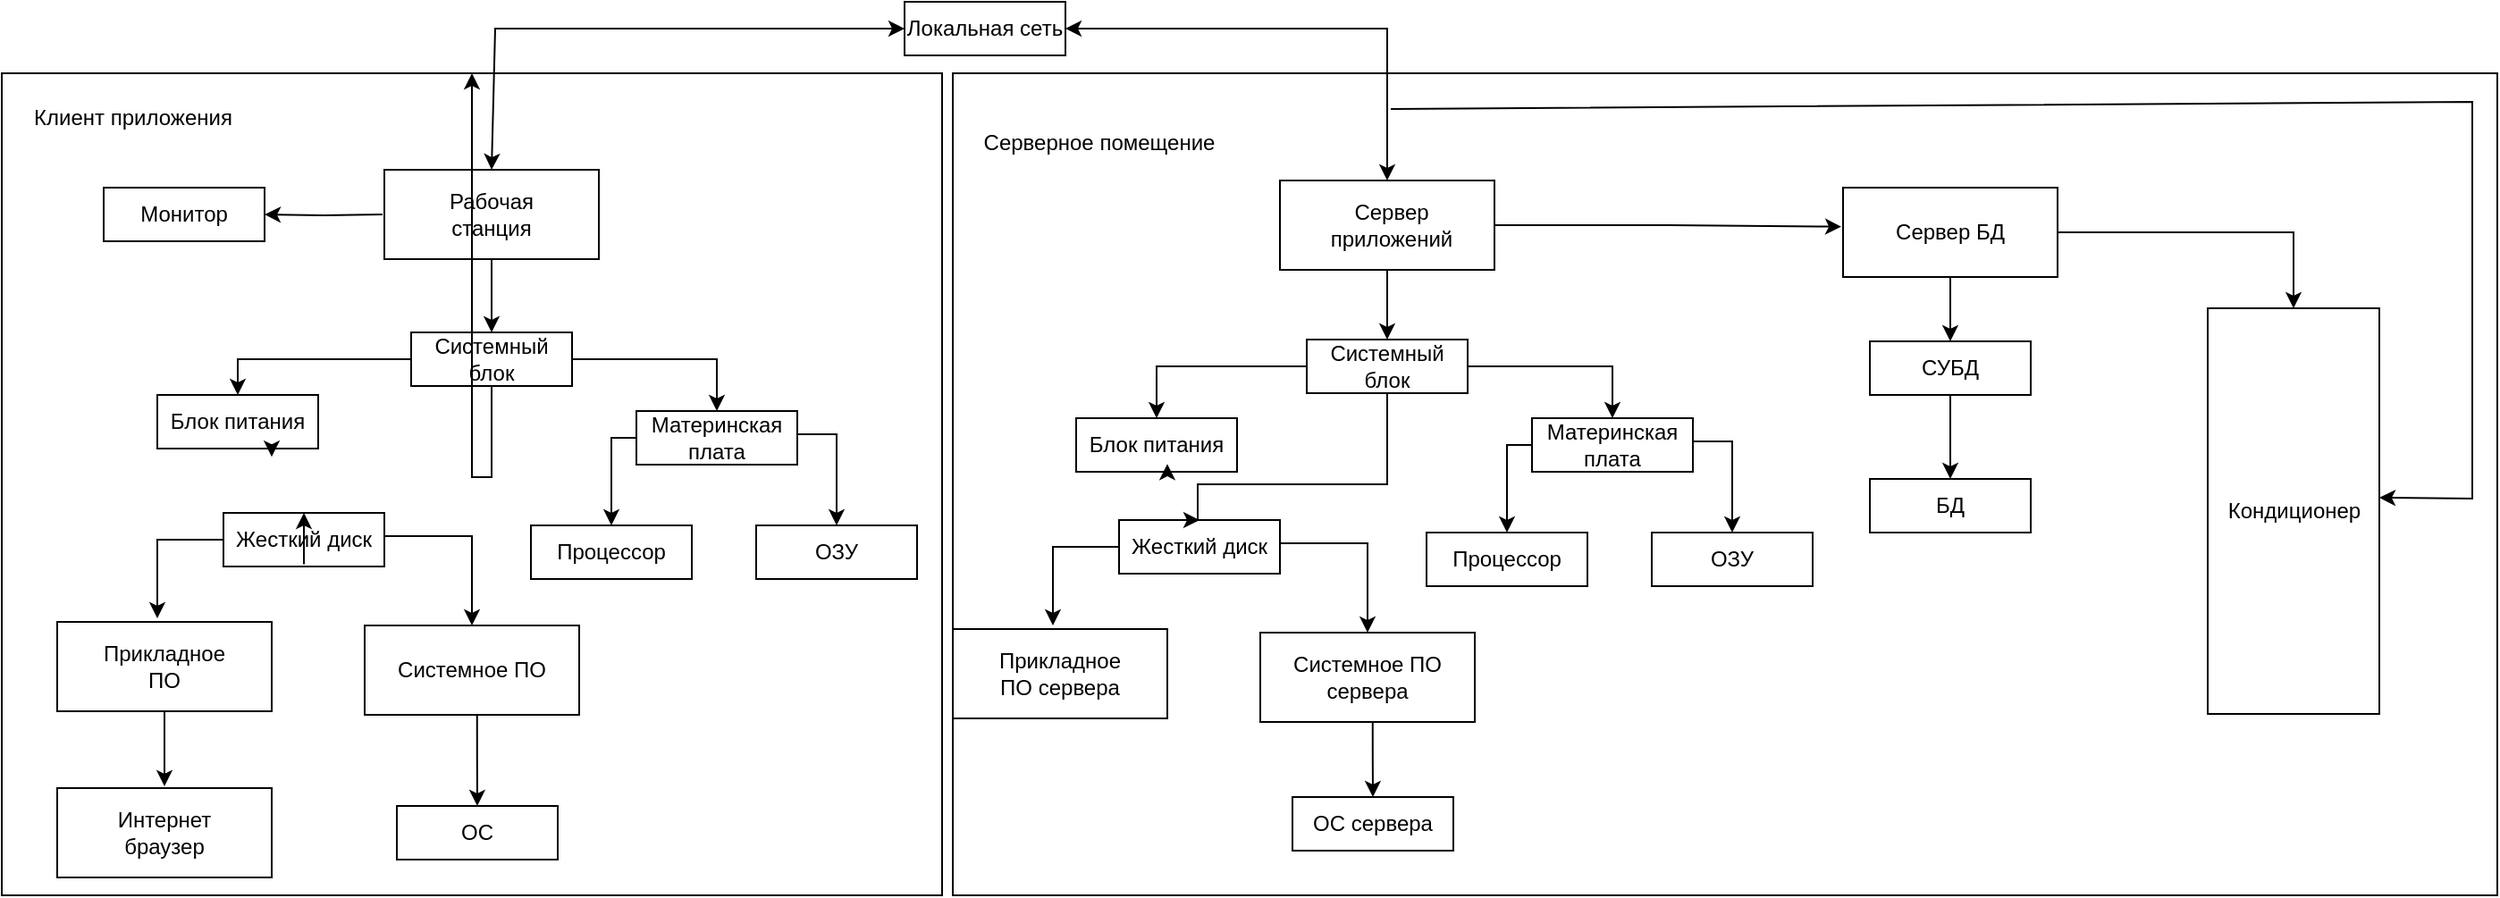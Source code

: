 <mxfile version="24.3.1" type="github">
  <diagram name="Страница — 1" id="SFzuSQNLW-bOwVATLUZI">
    <mxGraphModel dx="1195" dy="1111" grid="1" gridSize="10" guides="1" tooltips="1" connect="1" arrows="1" fold="1" page="1" pageScale="1" pageWidth="827" pageHeight="1169" math="0" shadow="0">
      <root>
        <mxCell id="0" />
        <mxCell id="1" parent="0" />
        <mxCell id="iW1d0NjDWljR0jhIMy1h-1" value="" style="rounded=0;whiteSpace=wrap;html=1;strokeColor=#000000;fillColor=none;fontColor=#000000;" vertex="1" parent="1">
          <mxGeometry x="874" y="630" width="120" height="50" as="geometry" />
        </mxCell>
        <mxCell id="iW1d0NjDWljR0jhIMy1h-2" value="&lt;font&gt;Интернет браузер&lt;/font&gt;" style="text;html=1;align=center;verticalAlign=middle;whiteSpace=wrap;rounded=0;strokeColor=none;fontColor=#000000;" vertex="1" parent="1">
          <mxGeometry x="889" y="640" width="90" height="30" as="geometry" />
        </mxCell>
        <mxCell id="iW1d0NjDWljR0jhIMy1h-3" value="" style="edgeStyle=orthogonalEdgeStyle;rounded=0;orthogonalLoop=1;jettySize=auto;html=1;strokeColor=#000000;fontColor=#000000;" edge="1" parent="1" source="iW1d0NjDWljR0jhIMy1h-4">
          <mxGeometry relative="1" as="geometry">
            <mxPoint x="934" y="629" as="targetPoint" />
          </mxGeometry>
        </mxCell>
        <mxCell id="iW1d0NjDWljR0jhIMy1h-4" value="" style="rounded=0;whiteSpace=wrap;html=1;strokeColor=#000000;fillColor=none;fontColor=#000000;" vertex="1" parent="1">
          <mxGeometry x="874" y="537" width="120" height="50" as="geometry" />
        </mxCell>
        <mxCell id="iW1d0NjDWljR0jhIMy1h-5" value="&lt;font&gt;Прикладное ПО&lt;/font&gt;" style="text;html=1;align=center;verticalAlign=middle;whiteSpace=wrap;rounded=0;strokeColor=none;fontColor=#000000;" vertex="1" parent="1">
          <mxGeometry x="889" y="547" width="90" height="30" as="geometry" />
        </mxCell>
        <mxCell id="iW1d0NjDWljR0jhIMy1h-6" value="" style="edgeStyle=orthogonalEdgeStyle;rounded=0;orthogonalLoop=1;jettySize=auto;html=1;strokeColor=#000000;fontColor=#000000;" edge="1" parent="1" source="iW1d0NjDWljR0jhIMy1h-7" target="iW1d0NjDWljR0jhIMy1h-29">
          <mxGeometry relative="1" as="geometry" />
        </mxCell>
        <mxCell id="iW1d0NjDWljR0jhIMy1h-7" value="" style="rounded=0;whiteSpace=wrap;html=1;strokeColor=#000000;fillColor=none;fontColor=#000000;" vertex="1" parent="1">
          <mxGeometry x="1057" y="284" width="120" height="50" as="geometry" />
        </mxCell>
        <mxCell id="iW1d0NjDWljR0jhIMy1h-8" value="" style="edgeStyle=orthogonalEdgeStyle;rounded=0;orthogonalLoop=1;jettySize=auto;html=1;strokeColor=#000000;fontColor=#000000;" edge="1" parent="1" target="iW1d0NjDWljR0jhIMy1h-73">
          <mxGeometry relative="1" as="geometry">
            <mxPoint x="1056" y="309" as="sourcePoint" />
          </mxGeometry>
        </mxCell>
        <mxCell id="iW1d0NjDWljR0jhIMy1h-9" value="&lt;font&gt;Рабочая станция&lt;/font&gt;" style="text;html=1;align=center;verticalAlign=middle;whiteSpace=wrap;rounded=0;strokeColor=none;fontColor=#000000;" vertex="1" parent="1">
          <mxGeometry x="1072" y="294" width="90" height="30" as="geometry" />
        </mxCell>
        <mxCell id="iW1d0NjDWljR0jhIMy1h-11" value="" style="rounded=0;whiteSpace=wrap;html=1;strokeColor=#000000;fillColor=none;fontColor=#000000;" vertex="1" parent="1">
          <mxGeometry x="1046" y="539" width="120" height="50" as="geometry" />
        </mxCell>
        <mxCell id="iW1d0NjDWljR0jhIMy1h-12" value="" style="edgeStyle=orthogonalEdgeStyle;rounded=0;orthogonalLoop=1;jettySize=auto;html=1;strokeColor=#000000;movable=1;resizable=1;rotatable=1;deletable=1;editable=1;locked=0;connectable=1;exitX=0.524;exitY=1.008;exitDx=0;exitDy=0;exitPerimeter=0;fontColor=#000000;" edge="1" parent="1" source="iW1d0NjDWljR0jhIMy1h-11" target="iW1d0NjDWljR0jhIMy1h-32">
          <mxGeometry relative="1" as="geometry">
            <mxPoint x="1112" y="590" as="sourcePoint" />
            <Array as="points" />
          </mxGeometry>
        </mxCell>
        <mxCell id="iW1d0NjDWljR0jhIMy1h-13" value="&lt;font&gt;Системное ПО&lt;/font&gt;" style="text;html=1;align=center;verticalAlign=middle;whiteSpace=wrap;rounded=0;strokeColor=none;fontColor=#000000;" vertex="1" parent="1">
          <mxGeometry x="1061" y="549" width="90" height="30" as="geometry" />
        </mxCell>
        <mxCell id="iW1d0NjDWljR0jhIMy1h-14" value="" style="edgeStyle=orthogonalEdgeStyle;rounded=0;orthogonalLoop=1;jettySize=auto;html=1;strokeColor=#000000;exitX=1;exitY=0.5;exitDx=0;exitDy=0;startArrow=classic;startFill=1;fontColor=#000000;" edge="1" parent="1" source="iW1d0NjDWljR0jhIMy1h-15" target="iW1d0NjDWljR0jhIMy1h-18">
          <mxGeometry relative="1" as="geometry">
            <mxPoint x="1520.077" y="220" as="sourcePoint" />
          </mxGeometry>
        </mxCell>
        <mxCell id="iW1d0NjDWljR0jhIMy1h-15" value="&lt;font&gt;Локальная сеть&lt;/font&gt;" style="text;html=1;align=center;verticalAlign=middle;whiteSpace=wrap;rounded=0;strokeColor=#000000;fontColor=#000000;" vertex="1" parent="1">
          <mxGeometry x="1348" y="190" width="90" height="30" as="geometry" />
        </mxCell>
        <mxCell id="iW1d0NjDWljR0jhIMy1h-16" value="" style="edgeStyle=orthogonalEdgeStyle;rounded=0;orthogonalLoop=1;jettySize=auto;html=1;strokeColor=#000000;fontColor=#000000;" edge="1" parent="1" source="iW1d0NjDWljR0jhIMy1h-18" target="iW1d0NjDWljR0jhIMy1h-52">
          <mxGeometry relative="1" as="geometry" />
        </mxCell>
        <mxCell id="iW1d0NjDWljR0jhIMy1h-17" value="" style="edgeStyle=orthogonalEdgeStyle;rounded=0;orthogonalLoop=1;jettySize=auto;html=1;strokeColor=#000000;entryX=-0.008;entryY=0.437;entryDx=0;entryDy=0;entryPerimeter=0;fontColor=#000000;" edge="1" parent="1" source="iW1d0NjDWljR0jhIMy1h-18" target="iW1d0NjDWljR0jhIMy1h-21">
          <mxGeometry relative="1" as="geometry">
            <mxPoint x="1778" y="315" as="targetPoint" />
          </mxGeometry>
        </mxCell>
        <mxCell id="iW1d0NjDWljR0jhIMy1h-18" value="" style="rounded=0;whiteSpace=wrap;html=1;strokeColor=#000000;fillColor=none;fontColor=#000000;" vertex="1" parent="1">
          <mxGeometry x="1558" y="290" width="120" height="50" as="geometry" />
        </mxCell>
        <mxCell id="iW1d0NjDWljR0jhIMy1h-19" value="&lt;font&gt;Сервер приложений&lt;/font&gt;" style="text;html=1;align=center;verticalAlign=middle;whiteSpace=wrap;rounded=0;strokeColor=none;fontColor=#000000;" vertex="1" parent="1">
          <mxGeometry x="1573" y="300" width="95" height="30" as="geometry" />
        </mxCell>
        <mxCell id="iW1d0NjDWljR0jhIMy1h-20" value="" style="edgeStyle=orthogonalEdgeStyle;rounded=0;orthogonalLoop=1;jettySize=auto;html=1;strokeColor=#000000;fontColor=#000000;" edge="1" parent="1" source="iW1d0NjDWljR0jhIMy1h-21" target="iW1d0NjDWljR0jhIMy1h-25">
          <mxGeometry relative="1" as="geometry" />
        </mxCell>
        <mxCell id="iW1d0NjDWljR0jhIMy1h-21" value="" style="rounded=0;whiteSpace=wrap;html=1;strokeColor=#000000;fillColor=none;fontColor=#000000;" vertex="1" parent="1">
          <mxGeometry x="1873" y="294" width="120" height="50" as="geometry" />
        </mxCell>
        <mxCell id="iW1d0NjDWljR0jhIMy1h-22" value="&lt;font&gt;Сервер БД&lt;/font&gt;" style="text;html=1;align=center;verticalAlign=middle;whiteSpace=wrap;rounded=0;strokeColor=none;fontColor=#000000;" vertex="1" parent="1">
          <mxGeometry x="1888" y="304" width="90" height="30" as="geometry" />
        </mxCell>
        <mxCell id="iW1d0NjDWljR0jhIMy1h-23" value="&lt;font&gt;БД&lt;/font&gt;" style="text;html=1;align=center;verticalAlign=middle;whiteSpace=wrap;rounded=0;strokeColor=#000000;fontColor=#000000;" vertex="1" parent="1">
          <mxGeometry x="1888" y="457" width="90" height="30" as="geometry" />
        </mxCell>
        <mxCell id="iW1d0NjDWljR0jhIMy1h-24" value="" style="edgeStyle=orthogonalEdgeStyle;rounded=0;orthogonalLoop=1;jettySize=auto;html=1;strokeColor=#000000;fontColor=#000000;" edge="1" parent="1" source="iW1d0NjDWljR0jhIMy1h-25" target="iW1d0NjDWljR0jhIMy1h-23">
          <mxGeometry relative="1" as="geometry" />
        </mxCell>
        <mxCell id="iW1d0NjDWljR0jhIMy1h-25" value="&lt;font&gt;СУБД&lt;/font&gt;" style="text;html=1;align=center;verticalAlign=middle;whiteSpace=wrap;rounded=0;strokeColor=#000000;fontColor=#000000;" vertex="1" parent="1">
          <mxGeometry x="1888" y="380" width="90" height="30" as="geometry" />
        </mxCell>
        <mxCell id="iW1d0NjDWljR0jhIMy1h-26" value="" style="edgeStyle=orthogonalEdgeStyle;rounded=0;orthogonalLoop=1;jettySize=auto;html=1;strokeColor=#000000;fontColor=#000000;" edge="1" parent="1" source="iW1d0NjDWljR0jhIMy1h-29" target="iW1d0NjDWljR0jhIMy1h-31">
          <mxGeometry relative="1" as="geometry" />
        </mxCell>
        <mxCell id="iW1d0NjDWljR0jhIMy1h-27" value="" style="edgeStyle=orthogonalEdgeStyle;rounded=0;orthogonalLoop=1;jettySize=auto;html=1;strokeColor=#000000;fontColor=#000000;" edge="1" parent="1" source="iW1d0NjDWljR0jhIMy1h-29" target="iW1d0NjDWljR0jhIMy1h-39">
          <mxGeometry relative="1" as="geometry" />
        </mxCell>
        <mxCell id="iW1d0NjDWljR0jhIMy1h-28" value="" style="edgeStyle=orthogonalEdgeStyle;rounded=0;orthogonalLoop=1;jettySize=auto;html=1;entryX=0.5;entryY=0;entryDx=0;entryDy=0;strokeColor=#000000;fontColor=#000000;" edge="1" parent="1" source="iW1d0NjDWljR0jhIMy1h-65" target="iW1d0NjDWljR0jhIMy1h-36">
          <mxGeometry relative="1" as="geometry">
            <Array as="points">
              <mxPoint x="1011" y="456" />
              <mxPoint x="1011" y="476" />
            </Array>
          </mxGeometry>
        </mxCell>
        <mxCell id="iW1d0NjDWljR0jhIMy1h-29" value="&lt;font&gt;Системный блок&lt;/font&gt;" style="text;html=1;align=center;verticalAlign=middle;whiteSpace=wrap;rounded=0;strokeColor=#000000;fontColor=#000000;" vertex="1" parent="1">
          <mxGeometry x="1072" y="375" width="90" height="30" as="geometry" />
        </mxCell>
        <mxCell id="iW1d0NjDWljR0jhIMy1h-30" style="edgeStyle=orthogonalEdgeStyle;rounded=0;orthogonalLoop=1;jettySize=auto;html=1;exitX=0.5;exitY=1;exitDx=0;exitDy=0;strokeColor=#000000;fontColor=#000000;" edge="1" parent="1" source="iW1d0NjDWljR0jhIMy1h-31">
          <mxGeometry relative="1" as="geometry">
            <mxPoint x="994.0" y="444.6" as="targetPoint" />
          </mxGeometry>
        </mxCell>
        <mxCell id="iW1d0NjDWljR0jhIMy1h-31" value="&lt;font&gt;Блок питания&lt;/font&gt;" style="text;html=1;align=center;verticalAlign=middle;whiteSpace=wrap;rounded=0;strokeColor=#000000;fontColor=#000000;" vertex="1" parent="1">
          <mxGeometry x="930" y="410" width="90" height="30" as="geometry" />
        </mxCell>
        <mxCell id="iW1d0NjDWljR0jhIMy1h-32" value="&lt;font&gt;ОС&lt;/font&gt;" style="text;html=1;align=center;verticalAlign=middle;whiteSpace=wrap;rounded=0;strokeColor=#000000;fontColor=#000000;" vertex="1" parent="1">
          <mxGeometry x="1064" y="640" width="90" height="30" as="geometry" />
        </mxCell>
        <mxCell id="iW1d0NjDWljR0jhIMy1h-34" value="&lt;div&gt;&lt;br&gt;&lt;/div&gt;&lt;div&gt;&lt;br&gt;&lt;/div&gt;&lt;div&gt;&lt;br&gt;&lt;/div&gt;&lt;div&gt;&lt;br&gt;&lt;/div&gt;" style="edgeStyle=orthogonalEdgeStyle;rounded=0;orthogonalLoop=1;jettySize=auto;html=1;startArrow=none;startFill=0;strokeColor=#000000;fontColor=#000000;" edge="1" parent="1" source="iW1d0NjDWljR0jhIMy1h-36">
          <mxGeometry relative="1" as="geometry">
            <mxPoint x="930" y="535" as="targetPoint" />
            <Array as="points">
              <mxPoint x="930" y="491" />
              <mxPoint x="930" y="533" />
            </Array>
          </mxGeometry>
        </mxCell>
        <mxCell id="iW1d0NjDWljR0jhIMy1h-35" value="" style="edgeStyle=orthogonalEdgeStyle;rounded=0;orthogonalLoop=1;jettySize=auto;html=1;entryX=0.5;entryY=0;entryDx=0;entryDy=0;strokeColor=#000000;fontColor=#000000;" edge="1" parent="1" source="iW1d0NjDWljR0jhIMy1h-36" target="iW1d0NjDWljR0jhIMy1h-11">
          <mxGeometry relative="1" as="geometry">
            <Array as="points">
              <mxPoint x="1106" y="489" />
            </Array>
          </mxGeometry>
        </mxCell>
        <mxCell id="iW1d0NjDWljR0jhIMy1h-36" value="&lt;font&gt;Жесткий диск&lt;/font&gt;" style="text;html=1;align=center;verticalAlign=middle;whiteSpace=wrap;rounded=0;strokeColor=#000000;fontColor=#000000;" vertex="1" parent="1">
          <mxGeometry x="967" y="476" width="90" height="30" as="geometry" />
        </mxCell>
        <mxCell id="iW1d0NjDWljR0jhIMy1h-37" value="" style="edgeStyle=orthogonalEdgeStyle;rounded=0;orthogonalLoop=1;jettySize=auto;html=1;entryX=0.5;entryY=0;entryDx=0;entryDy=0;strokeColor=#000000;fontColor=#000000;" edge="1" parent="1" source="iW1d0NjDWljR0jhIMy1h-39" target="iW1d0NjDWljR0jhIMy1h-42">
          <mxGeometry relative="1" as="geometry">
            <Array as="points">
              <mxPoint x="1184" y="434" />
            </Array>
          </mxGeometry>
        </mxCell>
        <mxCell id="iW1d0NjDWljR0jhIMy1h-38" value="" style="edgeStyle=orthogonalEdgeStyle;rounded=0;orthogonalLoop=1;jettySize=auto;html=1;entryX=0.5;entryY=0;entryDx=0;entryDy=0;strokeColor=#000000;fontColor=#000000;" edge="1" parent="1" source="iW1d0NjDWljR0jhIMy1h-39" target="iW1d0NjDWljR0jhIMy1h-41">
          <mxGeometry relative="1" as="geometry">
            <mxPoint x="1373" y="434" as="targetPoint" />
            <Array as="points">
              <mxPoint x="1310" y="432" />
            </Array>
          </mxGeometry>
        </mxCell>
        <mxCell id="iW1d0NjDWljR0jhIMy1h-39" value="&lt;font&gt;Материнская плата&lt;/font&gt;" style="text;html=1;align=center;verticalAlign=middle;whiteSpace=wrap;rounded=0;strokeColor=#000000;fontColor=#000000;" vertex="1" parent="1">
          <mxGeometry x="1198" y="419" width="90" height="30" as="geometry" />
        </mxCell>
        <mxCell id="iW1d0NjDWljR0jhIMy1h-40" style="edgeStyle=orthogonalEdgeStyle;rounded=0;orthogonalLoop=1;jettySize=auto;html=1;exitX=0.5;exitY=1;exitDx=0;exitDy=0;strokeColor=#000000;fontColor=#000000;" edge="1" parent="1" source="iW1d0NjDWljR0jhIMy1h-25" target="iW1d0NjDWljR0jhIMy1h-25">
          <mxGeometry relative="1" as="geometry" />
        </mxCell>
        <mxCell id="iW1d0NjDWljR0jhIMy1h-41" value="&lt;font&gt;ОЗУ&lt;/font&gt;" style="text;html=1;align=center;verticalAlign=middle;whiteSpace=wrap;rounded=0;strokeColor=#000000;fontColor=#000000;" vertex="1" parent="1">
          <mxGeometry x="1265" y="483" width="90" height="30" as="geometry" />
        </mxCell>
        <mxCell id="iW1d0NjDWljR0jhIMy1h-42" value="&lt;font&gt;Процессор&lt;/font&gt;" style="text;html=1;align=center;verticalAlign=middle;whiteSpace=wrap;rounded=0;strokeColor=#000000;fontColor=#000000;" vertex="1" parent="1">
          <mxGeometry x="1139" y="483" width="90" height="30" as="geometry" />
        </mxCell>
        <mxCell id="iW1d0NjDWljR0jhIMy1h-43" value="" style="rounded=0;whiteSpace=wrap;html=1;strokeColor=#000000;fillColor=none;fontColor=#000000;" vertex="1" parent="1">
          <mxGeometry x="1375" y="541" width="120" height="50" as="geometry" />
        </mxCell>
        <mxCell id="iW1d0NjDWljR0jhIMy1h-44" value="&lt;font&gt;Прикладное ПО сервера&lt;/font&gt;" style="text;html=1;align=center;verticalAlign=middle;whiteSpace=wrap;rounded=0;strokeColor=none;fontColor=#000000;" vertex="1" parent="1">
          <mxGeometry x="1390" y="551" width="90" height="30" as="geometry" />
        </mxCell>
        <mxCell id="iW1d0NjDWljR0jhIMy1h-46" value="" style="rounded=0;whiteSpace=wrap;html=1;strokeColor=#000000;fillColor=none;fontColor=#000000;" vertex="1" parent="1">
          <mxGeometry x="1547" y="543" width="120" height="50" as="geometry" />
        </mxCell>
        <mxCell id="iW1d0NjDWljR0jhIMy1h-47" value="" style="edgeStyle=orthogonalEdgeStyle;rounded=0;orthogonalLoop=1;jettySize=auto;html=1;strokeColor=#000000;movable=1;resizable=1;rotatable=1;deletable=1;editable=1;locked=0;connectable=1;exitX=0.524;exitY=1.008;exitDx=0;exitDy=0;exitPerimeter=0;fontColor=#000000;" edge="1" parent="1" source="iW1d0NjDWljR0jhIMy1h-46" target="iW1d0NjDWljR0jhIMy1h-55">
          <mxGeometry relative="1" as="geometry">
            <mxPoint x="1613" y="594" as="sourcePoint" />
            <Array as="points" />
          </mxGeometry>
        </mxCell>
        <mxCell id="iW1d0NjDWljR0jhIMy1h-48" value="&lt;font&gt;Системное ПО сервера&lt;/font&gt;" style="text;html=1;align=center;verticalAlign=middle;whiteSpace=wrap;rounded=0;strokeColor=none;fontColor=#000000;" vertex="1" parent="1">
          <mxGeometry x="1562" y="553" width="90" height="30" as="geometry" />
        </mxCell>
        <mxCell id="iW1d0NjDWljR0jhIMy1h-49" value="" style="edgeStyle=orthogonalEdgeStyle;rounded=0;orthogonalLoop=1;jettySize=auto;html=1;strokeColor=#000000;fontColor=#000000;" edge="1" parent="1" source="iW1d0NjDWljR0jhIMy1h-52" target="iW1d0NjDWljR0jhIMy1h-54">
          <mxGeometry relative="1" as="geometry" />
        </mxCell>
        <mxCell id="iW1d0NjDWljR0jhIMy1h-50" value="" style="edgeStyle=orthogonalEdgeStyle;rounded=0;orthogonalLoop=1;jettySize=auto;html=1;strokeColor=#000000;fontColor=#000000;" edge="1" parent="1" source="iW1d0NjDWljR0jhIMy1h-52" target="iW1d0NjDWljR0jhIMy1h-62">
          <mxGeometry relative="1" as="geometry" />
        </mxCell>
        <mxCell id="iW1d0NjDWljR0jhIMy1h-51" value="" style="edgeStyle=orthogonalEdgeStyle;rounded=0;orthogonalLoop=1;jettySize=auto;html=1;entryX=0.5;entryY=0;entryDx=0;entryDy=0;strokeColor=#000000;fontColor=#000000;" edge="1" parent="1" source="iW1d0NjDWljR0jhIMy1h-52" target="iW1d0NjDWljR0jhIMy1h-59">
          <mxGeometry relative="1" as="geometry">
            <Array as="points">
              <mxPoint x="1618" y="460" />
              <mxPoint x="1512" y="460" />
              <mxPoint x="1512" y="480" />
            </Array>
          </mxGeometry>
        </mxCell>
        <mxCell id="iW1d0NjDWljR0jhIMy1h-52" value="&lt;font&gt;Системный блок&lt;/font&gt;" style="text;html=1;align=center;verticalAlign=middle;whiteSpace=wrap;rounded=0;strokeColor=#000000;fontColor=#000000;" vertex="1" parent="1">
          <mxGeometry x="1573" y="379" width="90" height="30" as="geometry" />
        </mxCell>
        <mxCell id="iW1d0NjDWljR0jhIMy1h-53" style="edgeStyle=orthogonalEdgeStyle;rounded=0;orthogonalLoop=1;jettySize=auto;html=1;exitX=0.5;exitY=1;exitDx=0;exitDy=0;strokeColor=#000000;fontColor=#000000;" edge="1" parent="1" source="iW1d0NjDWljR0jhIMy1h-54">
          <mxGeometry relative="1" as="geometry">
            <mxPoint x="1495.0" y="448.6" as="targetPoint" />
          </mxGeometry>
        </mxCell>
        <mxCell id="iW1d0NjDWljR0jhIMy1h-54" value="&lt;font&gt;Блок питания&lt;/font&gt;" style="text;html=1;align=center;verticalAlign=middle;whiteSpace=wrap;rounded=0;strokeColor=#000000;fontColor=#000000;" vertex="1" parent="1">
          <mxGeometry x="1444" y="423" width="90" height="30" as="geometry" />
        </mxCell>
        <mxCell id="iW1d0NjDWljR0jhIMy1h-55" value="&lt;font&gt;ОС сервера&lt;/font&gt;" style="text;html=1;align=center;verticalAlign=middle;whiteSpace=wrap;rounded=0;strokeColor=#000000;fontColor=#000000;" vertex="1" parent="1">
          <mxGeometry x="1565" y="635" width="90" height="30" as="geometry" />
        </mxCell>
        <mxCell id="iW1d0NjDWljR0jhIMy1h-57" value="&lt;div&gt;&lt;br&gt;&lt;/div&gt;&lt;div&gt;&lt;br&gt;&lt;/div&gt;&lt;div&gt;&lt;br&gt;&lt;/div&gt;&lt;div&gt;&lt;br&gt;&lt;/div&gt;" style="edgeStyle=orthogonalEdgeStyle;rounded=0;orthogonalLoop=1;jettySize=auto;html=1;startArrow=none;startFill=0;strokeColor=#000000;fontColor=#000000;" edge="1" parent="1" source="iW1d0NjDWljR0jhIMy1h-59">
          <mxGeometry relative="1" as="geometry">
            <mxPoint x="1431" y="539" as="targetPoint" />
            <Array as="points">
              <mxPoint x="1431" y="495" />
              <mxPoint x="1431" y="537" />
            </Array>
          </mxGeometry>
        </mxCell>
        <mxCell id="iW1d0NjDWljR0jhIMy1h-58" value="" style="edgeStyle=orthogonalEdgeStyle;rounded=0;orthogonalLoop=1;jettySize=auto;html=1;entryX=0.5;entryY=0;entryDx=0;entryDy=0;strokeColor=#000000;fontColor=#000000;" edge="1" parent="1" source="iW1d0NjDWljR0jhIMy1h-59" target="iW1d0NjDWljR0jhIMy1h-46">
          <mxGeometry relative="1" as="geometry">
            <Array as="points">
              <mxPoint x="1607" y="493" />
            </Array>
          </mxGeometry>
        </mxCell>
        <mxCell id="iW1d0NjDWljR0jhIMy1h-59" value="&lt;font&gt;Жесткий диск&lt;/font&gt;" style="text;html=1;align=center;verticalAlign=middle;whiteSpace=wrap;rounded=0;strokeColor=#000000;fontColor=#000000;" vertex="1" parent="1">
          <mxGeometry x="1468" y="480" width="90" height="30" as="geometry" />
        </mxCell>
        <mxCell id="iW1d0NjDWljR0jhIMy1h-60" value="" style="edgeStyle=orthogonalEdgeStyle;rounded=0;orthogonalLoop=1;jettySize=auto;html=1;entryX=0.5;entryY=0;entryDx=0;entryDy=0;strokeColor=#000000;fontColor=#000000;" edge="1" parent="1" source="iW1d0NjDWljR0jhIMy1h-62" target="iW1d0NjDWljR0jhIMy1h-64">
          <mxGeometry relative="1" as="geometry">
            <Array as="points">
              <mxPoint x="1685" y="438" />
            </Array>
          </mxGeometry>
        </mxCell>
        <mxCell id="iW1d0NjDWljR0jhIMy1h-61" value="" style="edgeStyle=orthogonalEdgeStyle;rounded=0;orthogonalLoop=1;jettySize=auto;html=1;entryX=0.5;entryY=0;entryDx=0;entryDy=0;strokeColor=#000000;fontColor=#000000;" edge="1" parent="1" source="iW1d0NjDWljR0jhIMy1h-62" target="iW1d0NjDWljR0jhIMy1h-63">
          <mxGeometry relative="1" as="geometry">
            <mxPoint x="1874" y="438" as="targetPoint" />
            <Array as="points">
              <mxPoint x="1811" y="436" />
            </Array>
          </mxGeometry>
        </mxCell>
        <mxCell id="iW1d0NjDWljR0jhIMy1h-62" value="&lt;font&gt;Материнская плата&lt;/font&gt;" style="text;html=1;align=center;verticalAlign=middle;whiteSpace=wrap;rounded=0;strokeColor=#000000;fontColor=#000000;" vertex="1" parent="1">
          <mxGeometry x="1699" y="423" width="90" height="30" as="geometry" />
        </mxCell>
        <mxCell id="iW1d0NjDWljR0jhIMy1h-63" value="&lt;font&gt;ОЗУ&lt;/font&gt;" style="text;html=1;align=center;verticalAlign=middle;whiteSpace=wrap;rounded=0;strokeColor=#000000;fontColor=#000000;" vertex="1" parent="1">
          <mxGeometry x="1766" y="487" width="90" height="30" as="geometry" />
        </mxCell>
        <mxCell id="iW1d0NjDWljR0jhIMy1h-64" value="&lt;font&gt;Процессор&lt;/font&gt;" style="text;html=1;align=center;verticalAlign=middle;whiteSpace=wrap;rounded=0;strokeColor=#000000;fontColor=#000000;" vertex="1" parent="1">
          <mxGeometry x="1640" y="487" width="90" height="30" as="geometry" />
        </mxCell>
        <mxCell id="iW1d0NjDWljR0jhIMy1h-66" value="" style="rounded=0;whiteSpace=wrap;html=1;strokeColor=#000000;fillColor=none;fontColor=#000000;" vertex="1" parent="1">
          <mxGeometry x="1375" y="230" width="864" height="460" as="geometry" />
        </mxCell>
        <mxCell id="iW1d0NjDWljR0jhIMy1h-68" value="&lt;font&gt;Клиент приложения&lt;/font&gt;" style="text;html=1;align=center;verticalAlign=middle;whiteSpace=wrap;rounded=0;strokeColor=none;fontColor=#000000;" vertex="1" parent="1">
          <mxGeometry x="854" y="240" width="125" height="30" as="geometry" />
        </mxCell>
        <mxCell id="iW1d0NjDWljR0jhIMy1h-69" value="&lt;font&gt;Серверное помещение&lt;/font&gt;" style="text;html=1;align=center;verticalAlign=middle;whiteSpace=wrap;rounded=0;strokeColor=none;fontColor=#000000;" vertex="1" parent="1">
          <mxGeometry x="1380" y="254" width="154" height="30" as="geometry" />
        </mxCell>
        <mxCell id="iW1d0NjDWljR0jhIMy1h-70" value="" style="rounded=0;whiteSpace=wrap;html=1;strokeColor=#000000;fillColor=none;fontColor=#000000;" vertex="1" parent="1">
          <mxGeometry x="2077" y="361.5" width="96" height="227" as="geometry" />
        </mxCell>
        <mxCell id="iW1d0NjDWljR0jhIMy1h-71" value="&lt;font&gt;Кондиционер&lt;/font&gt;" style="text;html=1;align=center;verticalAlign=middle;whiteSpace=wrap;rounded=0;strokeColor=none;fontColor=#000000;" vertex="1" parent="1">
          <mxGeometry x="2078" y="460" width="95" height="30" as="geometry" />
        </mxCell>
        <mxCell id="iW1d0NjDWljR0jhIMy1h-72" value="" style="endArrow=classic;startArrow=classic;html=1;rounded=0;strokeColor=#000000;entryX=0;entryY=0.5;entryDx=0;entryDy=0;exitX=0.5;exitY=0;exitDx=0;exitDy=0;movable=1;resizable=1;rotatable=1;deletable=1;editable=1;locked=0;connectable=1;fontColor=#000000;" edge="1" parent="1" source="iW1d0NjDWljR0jhIMy1h-7" target="iW1d0NjDWljR0jhIMy1h-15">
          <mxGeometry width="50" height="50" relative="1" as="geometry">
            <mxPoint x="1527" y="539" as="sourcePoint" />
            <mxPoint x="1577" y="489" as="targetPoint" />
            <Array as="points">
              <mxPoint x="1119" y="205" />
            </Array>
          </mxGeometry>
        </mxCell>
        <mxCell id="iW1d0NjDWljR0jhIMy1h-73" value="&lt;font&gt;Монитор&lt;/font&gt;" style="text;html=1;align=center;verticalAlign=middle;whiteSpace=wrap;rounded=0;strokeColor=#000000;fontColor=#000000;" vertex="1" parent="1">
          <mxGeometry x="900" y="294" width="90" height="30" as="geometry" />
        </mxCell>
        <mxCell id="iW1d0NjDWljR0jhIMy1h-74" value="" style="endArrow=classic;html=1;rounded=0;strokeColor=#000000;exitX=1;exitY=0.5;exitDx=0;exitDy=0;entryX=0.5;entryY=0;entryDx=0;entryDy=0;fontColor=#000000;" edge="1" parent="1" source="iW1d0NjDWljR0jhIMy1h-21" target="iW1d0NjDWljR0jhIMy1h-70">
          <mxGeometry width="50" height="50" relative="1" as="geometry">
            <mxPoint x="2018" y="318" as="sourcePoint" />
            <mxPoint x="2068" y="268" as="targetPoint" />
            <Array as="points">
              <mxPoint x="2125" y="319" />
            </Array>
          </mxGeometry>
        </mxCell>
        <mxCell id="iW1d0NjDWljR0jhIMy1h-75" value="" style="endArrow=classic;html=1;rounded=0;strokeColor=#000000;entryX=1;entryY=0.25;entryDx=0;entryDy=0;fontColor=#000000;" edge="1" parent="1" target="iW1d0NjDWljR0jhIMy1h-71">
          <mxGeometry width="50" height="50" relative="1" as="geometry">
            <mxPoint x="1620" y="250" as="sourcePoint" />
            <mxPoint x="1898" y="216" as="targetPoint" />
            <Array as="points">
              <mxPoint x="2225" y="246" />
              <mxPoint x="2225" y="468" />
            </Array>
          </mxGeometry>
        </mxCell>
        <mxCell id="iW1d0NjDWljR0jhIMy1h-76" value="" style="edgeStyle=orthogonalEdgeStyle;rounded=0;orthogonalLoop=1;jettySize=auto;html=1;entryX=0.5;entryY=0;entryDx=0;entryDy=0;strokeColor=#000000;fontColor=#000000;" edge="1" parent="1" source="iW1d0NjDWljR0jhIMy1h-29" target="iW1d0NjDWljR0jhIMy1h-65">
          <mxGeometry relative="1" as="geometry">
            <Array as="points">
              <mxPoint x="1117" y="456" />
            </Array>
            <mxPoint x="1117" y="405" as="sourcePoint" />
            <mxPoint x="1012" y="476" as="targetPoint" />
          </mxGeometry>
        </mxCell>
        <mxCell id="iW1d0NjDWljR0jhIMy1h-65" value="" style="rounded=0;whiteSpace=wrap;html=1;strokeColor=#000000;fillColor=none;" vertex="1" parent="1">
          <mxGeometry x="843" y="230" width="526" height="460" as="geometry" />
        </mxCell>
      </root>
    </mxGraphModel>
  </diagram>
</mxfile>
